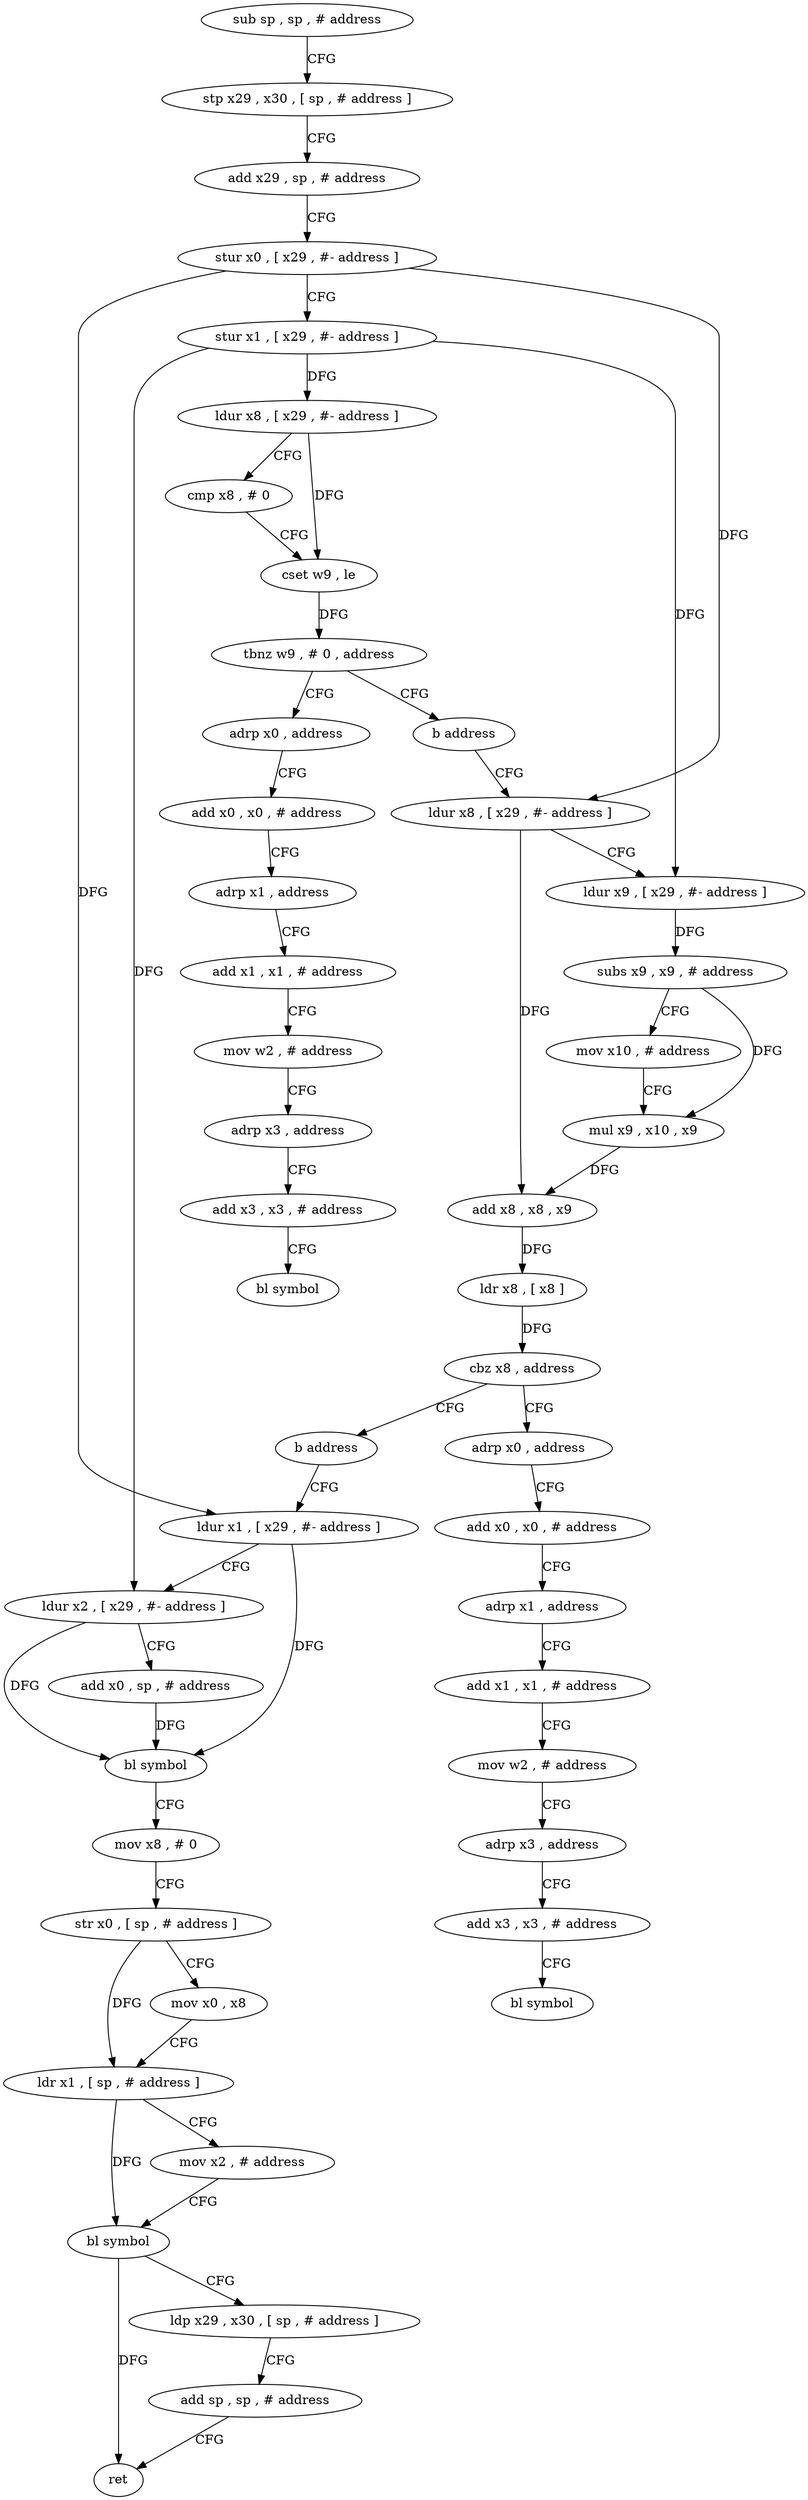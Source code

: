 digraph "func" {
"4266416" [label = "sub sp , sp , # address" ]
"4266420" [label = "stp x29 , x30 , [ sp , # address ]" ]
"4266424" [label = "add x29 , sp , # address" ]
"4266428" [label = "stur x0 , [ x29 , #- address ]" ]
"4266432" [label = "stur x1 , [ x29 , #- address ]" ]
"4266436" [label = "ldur x8 , [ x29 , #- address ]" ]
"4266440" [label = "cmp x8 , # 0" ]
"4266444" [label = "cset w9 , le" ]
"4266448" [label = "tbnz w9 , # 0 , address" ]
"4266456" [label = "adrp x0 , address" ]
"4266452" [label = "b address" ]
"4266460" [label = "add x0 , x0 , # address" ]
"4266464" [label = "adrp x1 , address" ]
"4266468" [label = "add x1 , x1 , # address" ]
"4266472" [label = "mov w2 , # address" ]
"4266476" [label = "adrp x3 , address" ]
"4266480" [label = "add x3 , x3 , # address" ]
"4266484" [label = "bl symbol" ]
"4266488" [label = "ldur x8 , [ x29 , #- address ]" ]
"4266492" [label = "ldur x9 , [ x29 , #- address ]" ]
"4266496" [label = "subs x9 , x9 , # address" ]
"4266500" [label = "mov x10 , # address" ]
"4266504" [label = "mul x9 , x10 , x9" ]
"4266508" [label = "add x8 , x8 , x9" ]
"4266512" [label = "ldr x8 , [ x8 ]" ]
"4266516" [label = "cbz x8 , address" ]
"4266524" [label = "adrp x0 , address" ]
"4266520" [label = "b address" ]
"4266528" [label = "add x0 , x0 , # address" ]
"4266532" [label = "adrp x1 , address" ]
"4266536" [label = "add x1 , x1 , # address" ]
"4266540" [label = "mov w2 , # address" ]
"4266544" [label = "adrp x3 , address" ]
"4266548" [label = "add x3 , x3 , # address" ]
"4266552" [label = "bl symbol" ]
"4266556" [label = "ldur x1 , [ x29 , #- address ]" ]
"4266560" [label = "ldur x2 , [ x29 , #- address ]" ]
"4266564" [label = "add x0 , sp , # address" ]
"4266568" [label = "bl symbol" ]
"4266572" [label = "mov x8 , # 0" ]
"4266576" [label = "str x0 , [ sp , # address ]" ]
"4266580" [label = "mov x0 , x8" ]
"4266584" [label = "ldr x1 , [ sp , # address ]" ]
"4266588" [label = "mov x2 , # address" ]
"4266592" [label = "bl symbol" ]
"4266596" [label = "ldp x29 , x30 , [ sp , # address ]" ]
"4266600" [label = "add sp , sp , # address" ]
"4266604" [label = "ret" ]
"4266416" -> "4266420" [ label = "CFG" ]
"4266420" -> "4266424" [ label = "CFG" ]
"4266424" -> "4266428" [ label = "CFG" ]
"4266428" -> "4266432" [ label = "CFG" ]
"4266428" -> "4266488" [ label = "DFG" ]
"4266428" -> "4266556" [ label = "DFG" ]
"4266432" -> "4266436" [ label = "DFG" ]
"4266432" -> "4266492" [ label = "DFG" ]
"4266432" -> "4266560" [ label = "DFG" ]
"4266436" -> "4266440" [ label = "CFG" ]
"4266436" -> "4266444" [ label = "DFG" ]
"4266440" -> "4266444" [ label = "CFG" ]
"4266444" -> "4266448" [ label = "DFG" ]
"4266448" -> "4266456" [ label = "CFG" ]
"4266448" -> "4266452" [ label = "CFG" ]
"4266456" -> "4266460" [ label = "CFG" ]
"4266452" -> "4266488" [ label = "CFG" ]
"4266460" -> "4266464" [ label = "CFG" ]
"4266464" -> "4266468" [ label = "CFG" ]
"4266468" -> "4266472" [ label = "CFG" ]
"4266472" -> "4266476" [ label = "CFG" ]
"4266476" -> "4266480" [ label = "CFG" ]
"4266480" -> "4266484" [ label = "CFG" ]
"4266488" -> "4266492" [ label = "CFG" ]
"4266488" -> "4266508" [ label = "DFG" ]
"4266492" -> "4266496" [ label = "DFG" ]
"4266496" -> "4266500" [ label = "CFG" ]
"4266496" -> "4266504" [ label = "DFG" ]
"4266500" -> "4266504" [ label = "CFG" ]
"4266504" -> "4266508" [ label = "DFG" ]
"4266508" -> "4266512" [ label = "DFG" ]
"4266512" -> "4266516" [ label = "DFG" ]
"4266516" -> "4266524" [ label = "CFG" ]
"4266516" -> "4266520" [ label = "CFG" ]
"4266524" -> "4266528" [ label = "CFG" ]
"4266520" -> "4266556" [ label = "CFG" ]
"4266528" -> "4266532" [ label = "CFG" ]
"4266532" -> "4266536" [ label = "CFG" ]
"4266536" -> "4266540" [ label = "CFG" ]
"4266540" -> "4266544" [ label = "CFG" ]
"4266544" -> "4266548" [ label = "CFG" ]
"4266548" -> "4266552" [ label = "CFG" ]
"4266556" -> "4266560" [ label = "CFG" ]
"4266556" -> "4266568" [ label = "DFG" ]
"4266560" -> "4266564" [ label = "CFG" ]
"4266560" -> "4266568" [ label = "DFG" ]
"4266564" -> "4266568" [ label = "DFG" ]
"4266568" -> "4266572" [ label = "CFG" ]
"4266572" -> "4266576" [ label = "CFG" ]
"4266576" -> "4266580" [ label = "CFG" ]
"4266576" -> "4266584" [ label = "DFG" ]
"4266580" -> "4266584" [ label = "CFG" ]
"4266584" -> "4266588" [ label = "CFG" ]
"4266584" -> "4266592" [ label = "DFG" ]
"4266588" -> "4266592" [ label = "CFG" ]
"4266592" -> "4266596" [ label = "CFG" ]
"4266592" -> "4266604" [ label = "DFG" ]
"4266596" -> "4266600" [ label = "CFG" ]
"4266600" -> "4266604" [ label = "CFG" ]
}
